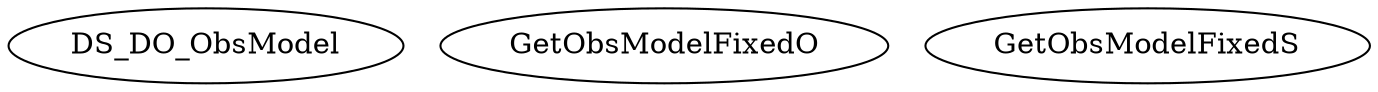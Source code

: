 /* Created by mdot for Matlab */
digraph m2html {

  DS_DO_ObsModel [URL="DS_DO_ObsModel.html"];
  GetObsModelFixedO [URL="GetObsModelFixedO.html"];
  GetObsModelFixedS [URL="GetObsModelFixedS.html"];
}